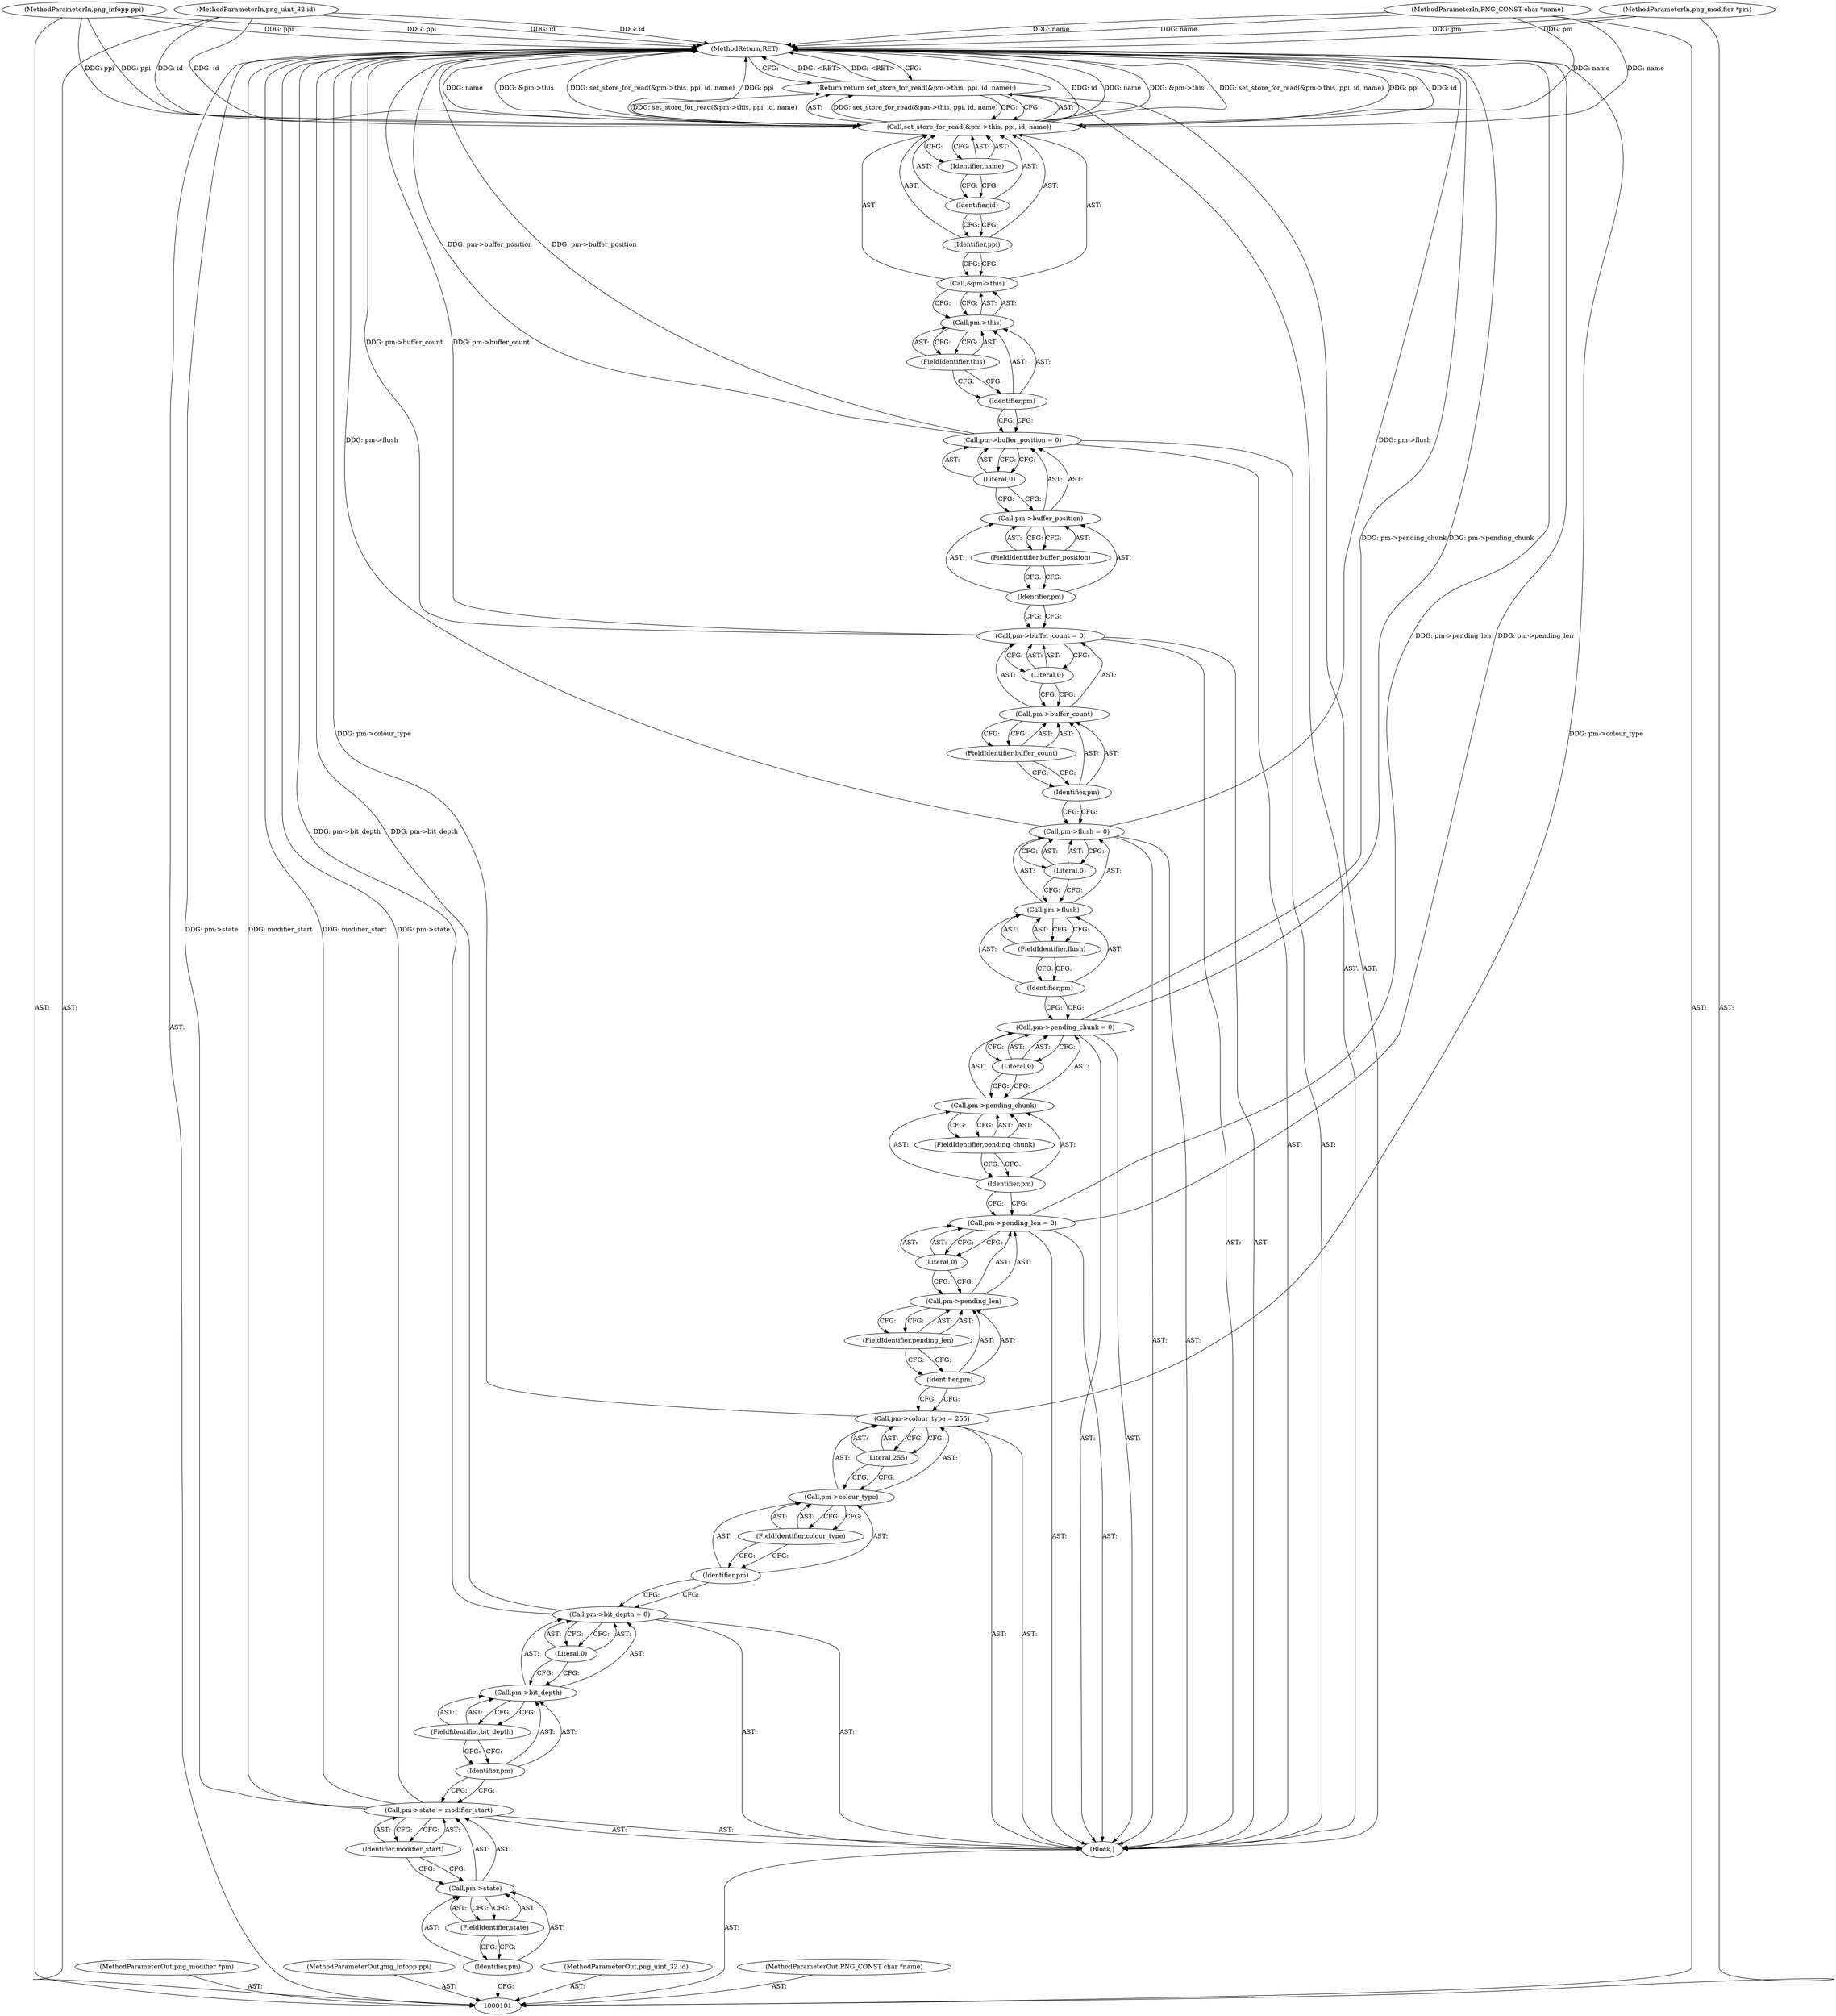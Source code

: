 digraph "1_Android_9d4853418ab2f754c2b63e091c29c5529b8b86ca_128" {
"1000156" [label="(MethodReturn,RET)"];
"1000102" [label="(MethodParameterIn,png_modifier *pm)"];
"1000186" [label="(MethodParameterOut,png_modifier *pm)"];
"1000103" [label="(MethodParameterIn,png_infopp ppi)"];
"1000187" [label="(MethodParameterOut,png_infopp ppi)"];
"1000104" [label="(MethodParameterIn,png_uint_32 id)"];
"1000188" [label="(MethodParameterOut,png_uint_32 id)"];
"1000121" [label="(Literal,255)"];
"1000117" [label="(Call,pm->colour_type = 255)"];
"1000118" [label="(Call,pm->colour_type)"];
"1000119" [label="(Identifier,pm)"];
"1000120" [label="(FieldIdentifier,colour_type)"];
"1000126" [label="(Literal,0)"];
"1000122" [label="(Call,pm->pending_len = 0)"];
"1000123" [label="(Call,pm->pending_len)"];
"1000124" [label="(Identifier,pm)"];
"1000125" [label="(FieldIdentifier,pending_len)"];
"1000131" [label="(Literal,0)"];
"1000127" [label="(Call,pm->pending_chunk = 0)"];
"1000128" [label="(Call,pm->pending_chunk)"];
"1000129" [label="(Identifier,pm)"];
"1000130" [label="(FieldIdentifier,pending_chunk)"];
"1000136" [label="(Literal,0)"];
"1000132" [label="(Call,pm->flush = 0)"];
"1000133" [label="(Call,pm->flush)"];
"1000134" [label="(Identifier,pm)"];
"1000135" [label="(FieldIdentifier,flush)"];
"1000141" [label="(Literal,0)"];
"1000137" [label="(Call,pm->buffer_count = 0)"];
"1000138" [label="(Call,pm->buffer_count)"];
"1000139" [label="(Identifier,pm)"];
"1000140" [label="(FieldIdentifier,buffer_count)"];
"1000146" [label="(Literal,0)"];
"1000142" [label="(Call,pm->buffer_position = 0)"];
"1000143" [label="(Call,pm->buffer_position)"];
"1000144" [label="(Identifier,pm)"];
"1000145" [label="(FieldIdentifier,buffer_position)"];
"1000147" [label="(Return,return set_store_for_read(&pm->this, ppi, id, name);)"];
"1000149" [label="(Call,&pm->this)"];
"1000150" [label="(Call,pm->this)"];
"1000151" [label="(Identifier,pm)"];
"1000152" [label="(FieldIdentifier,this)"];
"1000153" [label="(Identifier,ppi)"];
"1000154" [label="(Identifier,id)"];
"1000155" [label="(Identifier,name)"];
"1000148" [label="(Call,set_store_for_read(&pm->this, ppi, id, name))"];
"1000105" [label="(MethodParameterIn,PNG_CONST char *name)"];
"1000189" [label="(MethodParameterOut,PNG_CONST char *name)"];
"1000106" [label="(Block,)"];
"1000111" [label="(Identifier,modifier_start)"];
"1000107" [label="(Call,pm->state = modifier_start)"];
"1000108" [label="(Call,pm->state)"];
"1000109" [label="(Identifier,pm)"];
"1000110" [label="(FieldIdentifier,state)"];
"1000116" [label="(Literal,0)"];
"1000112" [label="(Call,pm->bit_depth = 0)"];
"1000113" [label="(Call,pm->bit_depth)"];
"1000114" [label="(Identifier,pm)"];
"1000115" [label="(FieldIdentifier,bit_depth)"];
"1000156" -> "1000101"  [label="AST: "];
"1000156" -> "1000147"  [label="CFG: "];
"1000147" -> "1000156"  [label="DDG: <RET>"];
"1000107" -> "1000156"  [label="DDG: pm->state"];
"1000107" -> "1000156"  [label="DDG: modifier_start"];
"1000104" -> "1000156"  [label="DDG: id"];
"1000105" -> "1000156"  [label="DDG: name"];
"1000117" -> "1000156"  [label="DDG: pm->colour_type"];
"1000148" -> "1000156"  [label="DDG: id"];
"1000148" -> "1000156"  [label="DDG: name"];
"1000148" -> "1000156"  [label="DDG: &pm->this"];
"1000148" -> "1000156"  [label="DDG: set_store_for_read(&pm->this, ppi, id, name)"];
"1000148" -> "1000156"  [label="DDG: ppi"];
"1000112" -> "1000156"  [label="DDG: pm->bit_depth"];
"1000122" -> "1000156"  [label="DDG: pm->pending_len"];
"1000103" -> "1000156"  [label="DDG: ppi"];
"1000132" -> "1000156"  [label="DDG: pm->flush"];
"1000102" -> "1000156"  [label="DDG: pm"];
"1000142" -> "1000156"  [label="DDG: pm->buffer_position"];
"1000127" -> "1000156"  [label="DDG: pm->pending_chunk"];
"1000137" -> "1000156"  [label="DDG: pm->buffer_count"];
"1000102" -> "1000101"  [label="AST: "];
"1000102" -> "1000156"  [label="DDG: pm"];
"1000186" -> "1000101"  [label="AST: "];
"1000103" -> "1000101"  [label="AST: "];
"1000103" -> "1000156"  [label="DDG: ppi"];
"1000103" -> "1000148"  [label="DDG: ppi"];
"1000187" -> "1000101"  [label="AST: "];
"1000104" -> "1000101"  [label="AST: "];
"1000104" -> "1000156"  [label="DDG: id"];
"1000104" -> "1000148"  [label="DDG: id"];
"1000188" -> "1000101"  [label="AST: "];
"1000121" -> "1000117"  [label="AST: "];
"1000121" -> "1000118"  [label="CFG: "];
"1000117" -> "1000121"  [label="CFG: "];
"1000117" -> "1000106"  [label="AST: "];
"1000117" -> "1000121"  [label="CFG: "];
"1000118" -> "1000117"  [label="AST: "];
"1000121" -> "1000117"  [label="AST: "];
"1000124" -> "1000117"  [label="CFG: "];
"1000117" -> "1000156"  [label="DDG: pm->colour_type"];
"1000118" -> "1000117"  [label="AST: "];
"1000118" -> "1000120"  [label="CFG: "];
"1000119" -> "1000118"  [label="AST: "];
"1000120" -> "1000118"  [label="AST: "];
"1000121" -> "1000118"  [label="CFG: "];
"1000119" -> "1000118"  [label="AST: "];
"1000119" -> "1000112"  [label="CFG: "];
"1000120" -> "1000119"  [label="CFG: "];
"1000120" -> "1000118"  [label="AST: "];
"1000120" -> "1000119"  [label="CFG: "];
"1000118" -> "1000120"  [label="CFG: "];
"1000126" -> "1000122"  [label="AST: "];
"1000126" -> "1000123"  [label="CFG: "];
"1000122" -> "1000126"  [label="CFG: "];
"1000122" -> "1000106"  [label="AST: "];
"1000122" -> "1000126"  [label="CFG: "];
"1000123" -> "1000122"  [label="AST: "];
"1000126" -> "1000122"  [label="AST: "];
"1000129" -> "1000122"  [label="CFG: "];
"1000122" -> "1000156"  [label="DDG: pm->pending_len"];
"1000123" -> "1000122"  [label="AST: "];
"1000123" -> "1000125"  [label="CFG: "];
"1000124" -> "1000123"  [label="AST: "];
"1000125" -> "1000123"  [label="AST: "];
"1000126" -> "1000123"  [label="CFG: "];
"1000124" -> "1000123"  [label="AST: "];
"1000124" -> "1000117"  [label="CFG: "];
"1000125" -> "1000124"  [label="CFG: "];
"1000125" -> "1000123"  [label="AST: "];
"1000125" -> "1000124"  [label="CFG: "];
"1000123" -> "1000125"  [label="CFG: "];
"1000131" -> "1000127"  [label="AST: "];
"1000131" -> "1000128"  [label="CFG: "];
"1000127" -> "1000131"  [label="CFG: "];
"1000127" -> "1000106"  [label="AST: "];
"1000127" -> "1000131"  [label="CFG: "];
"1000128" -> "1000127"  [label="AST: "];
"1000131" -> "1000127"  [label="AST: "];
"1000134" -> "1000127"  [label="CFG: "];
"1000127" -> "1000156"  [label="DDG: pm->pending_chunk"];
"1000128" -> "1000127"  [label="AST: "];
"1000128" -> "1000130"  [label="CFG: "];
"1000129" -> "1000128"  [label="AST: "];
"1000130" -> "1000128"  [label="AST: "];
"1000131" -> "1000128"  [label="CFG: "];
"1000129" -> "1000128"  [label="AST: "];
"1000129" -> "1000122"  [label="CFG: "];
"1000130" -> "1000129"  [label="CFG: "];
"1000130" -> "1000128"  [label="AST: "];
"1000130" -> "1000129"  [label="CFG: "];
"1000128" -> "1000130"  [label="CFG: "];
"1000136" -> "1000132"  [label="AST: "];
"1000136" -> "1000133"  [label="CFG: "];
"1000132" -> "1000136"  [label="CFG: "];
"1000132" -> "1000106"  [label="AST: "];
"1000132" -> "1000136"  [label="CFG: "];
"1000133" -> "1000132"  [label="AST: "];
"1000136" -> "1000132"  [label="AST: "];
"1000139" -> "1000132"  [label="CFG: "];
"1000132" -> "1000156"  [label="DDG: pm->flush"];
"1000133" -> "1000132"  [label="AST: "];
"1000133" -> "1000135"  [label="CFG: "];
"1000134" -> "1000133"  [label="AST: "];
"1000135" -> "1000133"  [label="AST: "];
"1000136" -> "1000133"  [label="CFG: "];
"1000134" -> "1000133"  [label="AST: "];
"1000134" -> "1000127"  [label="CFG: "];
"1000135" -> "1000134"  [label="CFG: "];
"1000135" -> "1000133"  [label="AST: "];
"1000135" -> "1000134"  [label="CFG: "];
"1000133" -> "1000135"  [label="CFG: "];
"1000141" -> "1000137"  [label="AST: "];
"1000141" -> "1000138"  [label="CFG: "];
"1000137" -> "1000141"  [label="CFG: "];
"1000137" -> "1000106"  [label="AST: "];
"1000137" -> "1000141"  [label="CFG: "];
"1000138" -> "1000137"  [label="AST: "];
"1000141" -> "1000137"  [label="AST: "];
"1000144" -> "1000137"  [label="CFG: "];
"1000137" -> "1000156"  [label="DDG: pm->buffer_count"];
"1000138" -> "1000137"  [label="AST: "];
"1000138" -> "1000140"  [label="CFG: "];
"1000139" -> "1000138"  [label="AST: "];
"1000140" -> "1000138"  [label="AST: "];
"1000141" -> "1000138"  [label="CFG: "];
"1000139" -> "1000138"  [label="AST: "];
"1000139" -> "1000132"  [label="CFG: "];
"1000140" -> "1000139"  [label="CFG: "];
"1000140" -> "1000138"  [label="AST: "];
"1000140" -> "1000139"  [label="CFG: "];
"1000138" -> "1000140"  [label="CFG: "];
"1000146" -> "1000142"  [label="AST: "];
"1000146" -> "1000143"  [label="CFG: "];
"1000142" -> "1000146"  [label="CFG: "];
"1000142" -> "1000106"  [label="AST: "];
"1000142" -> "1000146"  [label="CFG: "];
"1000143" -> "1000142"  [label="AST: "];
"1000146" -> "1000142"  [label="AST: "];
"1000151" -> "1000142"  [label="CFG: "];
"1000142" -> "1000156"  [label="DDG: pm->buffer_position"];
"1000143" -> "1000142"  [label="AST: "];
"1000143" -> "1000145"  [label="CFG: "];
"1000144" -> "1000143"  [label="AST: "];
"1000145" -> "1000143"  [label="AST: "];
"1000146" -> "1000143"  [label="CFG: "];
"1000144" -> "1000143"  [label="AST: "];
"1000144" -> "1000137"  [label="CFG: "];
"1000145" -> "1000144"  [label="CFG: "];
"1000145" -> "1000143"  [label="AST: "];
"1000145" -> "1000144"  [label="CFG: "];
"1000143" -> "1000145"  [label="CFG: "];
"1000147" -> "1000106"  [label="AST: "];
"1000147" -> "1000148"  [label="CFG: "];
"1000148" -> "1000147"  [label="AST: "];
"1000156" -> "1000147"  [label="CFG: "];
"1000147" -> "1000156"  [label="DDG: <RET>"];
"1000148" -> "1000147"  [label="DDG: set_store_for_read(&pm->this, ppi, id, name)"];
"1000149" -> "1000148"  [label="AST: "];
"1000149" -> "1000150"  [label="CFG: "];
"1000150" -> "1000149"  [label="AST: "];
"1000153" -> "1000149"  [label="CFG: "];
"1000150" -> "1000149"  [label="AST: "];
"1000150" -> "1000152"  [label="CFG: "];
"1000151" -> "1000150"  [label="AST: "];
"1000152" -> "1000150"  [label="AST: "];
"1000149" -> "1000150"  [label="CFG: "];
"1000151" -> "1000150"  [label="AST: "];
"1000151" -> "1000142"  [label="CFG: "];
"1000152" -> "1000151"  [label="CFG: "];
"1000152" -> "1000150"  [label="AST: "];
"1000152" -> "1000151"  [label="CFG: "];
"1000150" -> "1000152"  [label="CFG: "];
"1000153" -> "1000148"  [label="AST: "];
"1000153" -> "1000149"  [label="CFG: "];
"1000154" -> "1000153"  [label="CFG: "];
"1000154" -> "1000148"  [label="AST: "];
"1000154" -> "1000153"  [label="CFG: "];
"1000155" -> "1000154"  [label="CFG: "];
"1000155" -> "1000148"  [label="AST: "];
"1000155" -> "1000154"  [label="CFG: "];
"1000148" -> "1000155"  [label="CFG: "];
"1000148" -> "1000147"  [label="AST: "];
"1000148" -> "1000155"  [label="CFG: "];
"1000149" -> "1000148"  [label="AST: "];
"1000153" -> "1000148"  [label="AST: "];
"1000154" -> "1000148"  [label="AST: "];
"1000155" -> "1000148"  [label="AST: "];
"1000147" -> "1000148"  [label="CFG: "];
"1000148" -> "1000156"  [label="DDG: id"];
"1000148" -> "1000156"  [label="DDG: name"];
"1000148" -> "1000156"  [label="DDG: &pm->this"];
"1000148" -> "1000156"  [label="DDG: set_store_for_read(&pm->this, ppi, id, name)"];
"1000148" -> "1000156"  [label="DDG: ppi"];
"1000148" -> "1000147"  [label="DDG: set_store_for_read(&pm->this, ppi, id, name)"];
"1000103" -> "1000148"  [label="DDG: ppi"];
"1000104" -> "1000148"  [label="DDG: id"];
"1000105" -> "1000148"  [label="DDG: name"];
"1000105" -> "1000101"  [label="AST: "];
"1000105" -> "1000156"  [label="DDG: name"];
"1000105" -> "1000148"  [label="DDG: name"];
"1000189" -> "1000101"  [label="AST: "];
"1000106" -> "1000101"  [label="AST: "];
"1000107" -> "1000106"  [label="AST: "];
"1000112" -> "1000106"  [label="AST: "];
"1000117" -> "1000106"  [label="AST: "];
"1000122" -> "1000106"  [label="AST: "];
"1000127" -> "1000106"  [label="AST: "];
"1000132" -> "1000106"  [label="AST: "];
"1000137" -> "1000106"  [label="AST: "];
"1000142" -> "1000106"  [label="AST: "];
"1000147" -> "1000106"  [label="AST: "];
"1000111" -> "1000107"  [label="AST: "];
"1000111" -> "1000108"  [label="CFG: "];
"1000107" -> "1000111"  [label="CFG: "];
"1000107" -> "1000106"  [label="AST: "];
"1000107" -> "1000111"  [label="CFG: "];
"1000108" -> "1000107"  [label="AST: "];
"1000111" -> "1000107"  [label="AST: "];
"1000114" -> "1000107"  [label="CFG: "];
"1000107" -> "1000156"  [label="DDG: pm->state"];
"1000107" -> "1000156"  [label="DDG: modifier_start"];
"1000108" -> "1000107"  [label="AST: "];
"1000108" -> "1000110"  [label="CFG: "];
"1000109" -> "1000108"  [label="AST: "];
"1000110" -> "1000108"  [label="AST: "];
"1000111" -> "1000108"  [label="CFG: "];
"1000109" -> "1000108"  [label="AST: "];
"1000109" -> "1000101"  [label="CFG: "];
"1000110" -> "1000109"  [label="CFG: "];
"1000110" -> "1000108"  [label="AST: "];
"1000110" -> "1000109"  [label="CFG: "];
"1000108" -> "1000110"  [label="CFG: "];
"1000116" -> "1000112"  [label="AST: "];
"1000116" -> "1000113"  [label="CFG: "];
"1000112" -> "1000116"  [label="CFG: "];
"1000112" -> "1000106"  [label="AST: "];
"1000112" -> "1000116"  [label="CFG: "];
"1000113" -> "1000112"  [label="AST: "];
"1000116" -> "1000112"  [label="AST: "];
"1000119" -> "1000112"  [label="CFG: "];
"1000112" -> "1000156"  [label="DDG: pm->bit_depth"];
"1000113" -> "1000112"  [label="AST: "];
"1000113" -> "1000115"  [label="CFG: "];
"1000114" -> "1000113"  [label="AST: "];
"1000115" -> "1000113"  [label="AST: "];
"1000116" -> "1000113"  [label="CFG: "];
"1000114" -> "1000113"  [label="AST: "];
"1000114" -> "1000107"  [label="CFG: "];
"1000115" -> "1000114"  [label="CFG: "];
"1000115" -> "1000113"  [label="AST: "];
"1000115" -> "1000114"  [label="CFG: "];
"1000113" -> "1000115"  [label="CFG: "];
}
